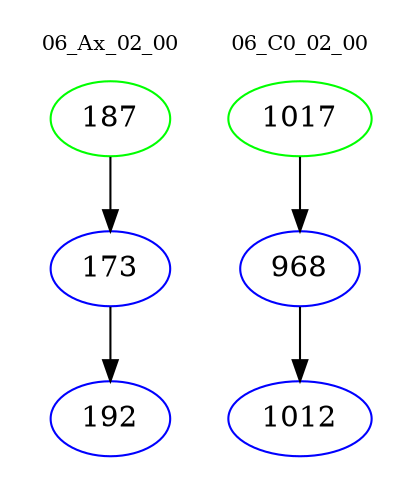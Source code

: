 digraph{
subgraph cluster_0 {
color = white
label = "06_Ax_02_00";
fontsize=10;
T0_187 [label="187", color="green"]
T0_187 -> T0_173 [color="black"]
T0_173 [label="173", color="blue"]
T0_173 -> T0_192 [color="black"]
T0_192 [label="192", color="blue"]
}
subgraph cluster_1 {
color = white
label = "06_C0_02_00";
fontsize=10;
T1_1017 [label="1017", color="green"]
T1_1017 -> T1_968 [color="black"]
T1_968 [label="968", color="blue"]
T1_968 -> T1_1012 [color="black"]
T1_1012 [label="1012", color="blue"]
}
}
